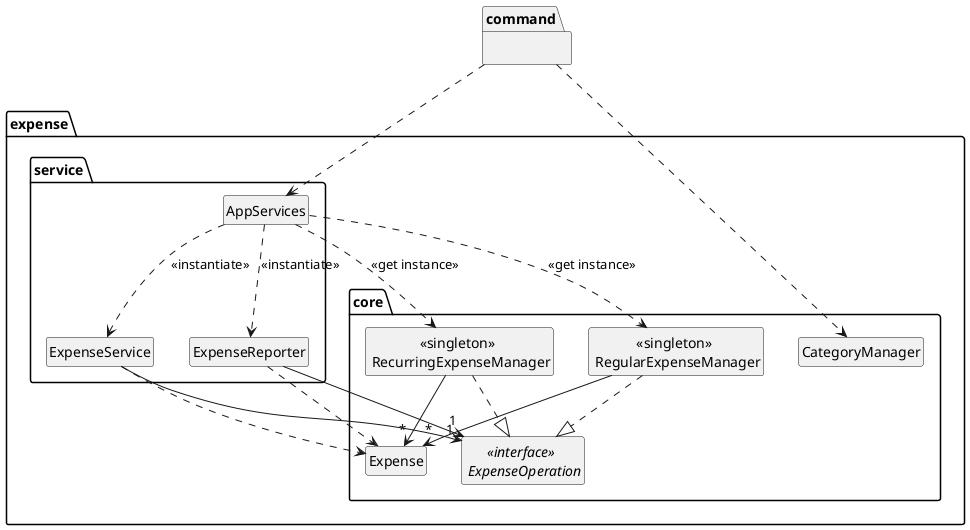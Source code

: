 @startuml

' --- Style Settings (similar to the example image) ---


' Hide members (attributes/methods) for a higher-level view
hide members
hide circle
skinparam classAttributeIconSize 0




' --- Diagram Definition ---

package "expense.core" {
  class Expense
  interface "<<interface>> \n ExpenseOperation"
  class "<<singleton>> \n RecurringExpenseManager"
  class "<<singleton>> \n RegularExpenseManager"
  class CategoryManager
}

package "expense.service" {
  class ExpenseService
  class ExpenseReporter
  class AppServices
}
package "command"{
}
' --- Relationships ---
"command" ..> AppServices
"command" ..> CategoryManager
' Core Implementation
"<<singleton>> \n RecurringExpenseManager" ..|> "<<interface>> \n ExpenseOperation"
"<<singleton>> \n RegularExpenseManager" ..|> "<<interface>> \n ExpenseOperation"

"<<singleton>> \n RegularExpenseManager" --> "*"Expense
"<<singleton>> \n RecurringExpenseManager" -->"*" Expense

' Service Dependencies/Usage
ExpenseService --> "1""<<interface>> \n ExpenseOperation"
ExpenseReporter --> "1""<<interface>> \n ExpenseOperation"

ExpenseService ..> Expense
ExpenseReporter ..> Expense

' AppServices Instantiation/Usage
' Note: AppServices uses singletons, so it doesn't directly "create" new managers,
' but rather gets the existing instance. "<<use>>" or "<<get>>" might be appropriate.
AppServices ..> "<<singleton>> \n RegularExpenseManager" : "<<get instance>>"
AppServices ..> "<<singleton>> \n RecurringExpenseManager" : "<<get instance>>"

' AppServices creates/initializes service and reporter instances
AppServices ..> ExpenseService : "<<instantiate>>"
AppServices ..> ExpenseReporter : "<<instantiate>>"


@enduml